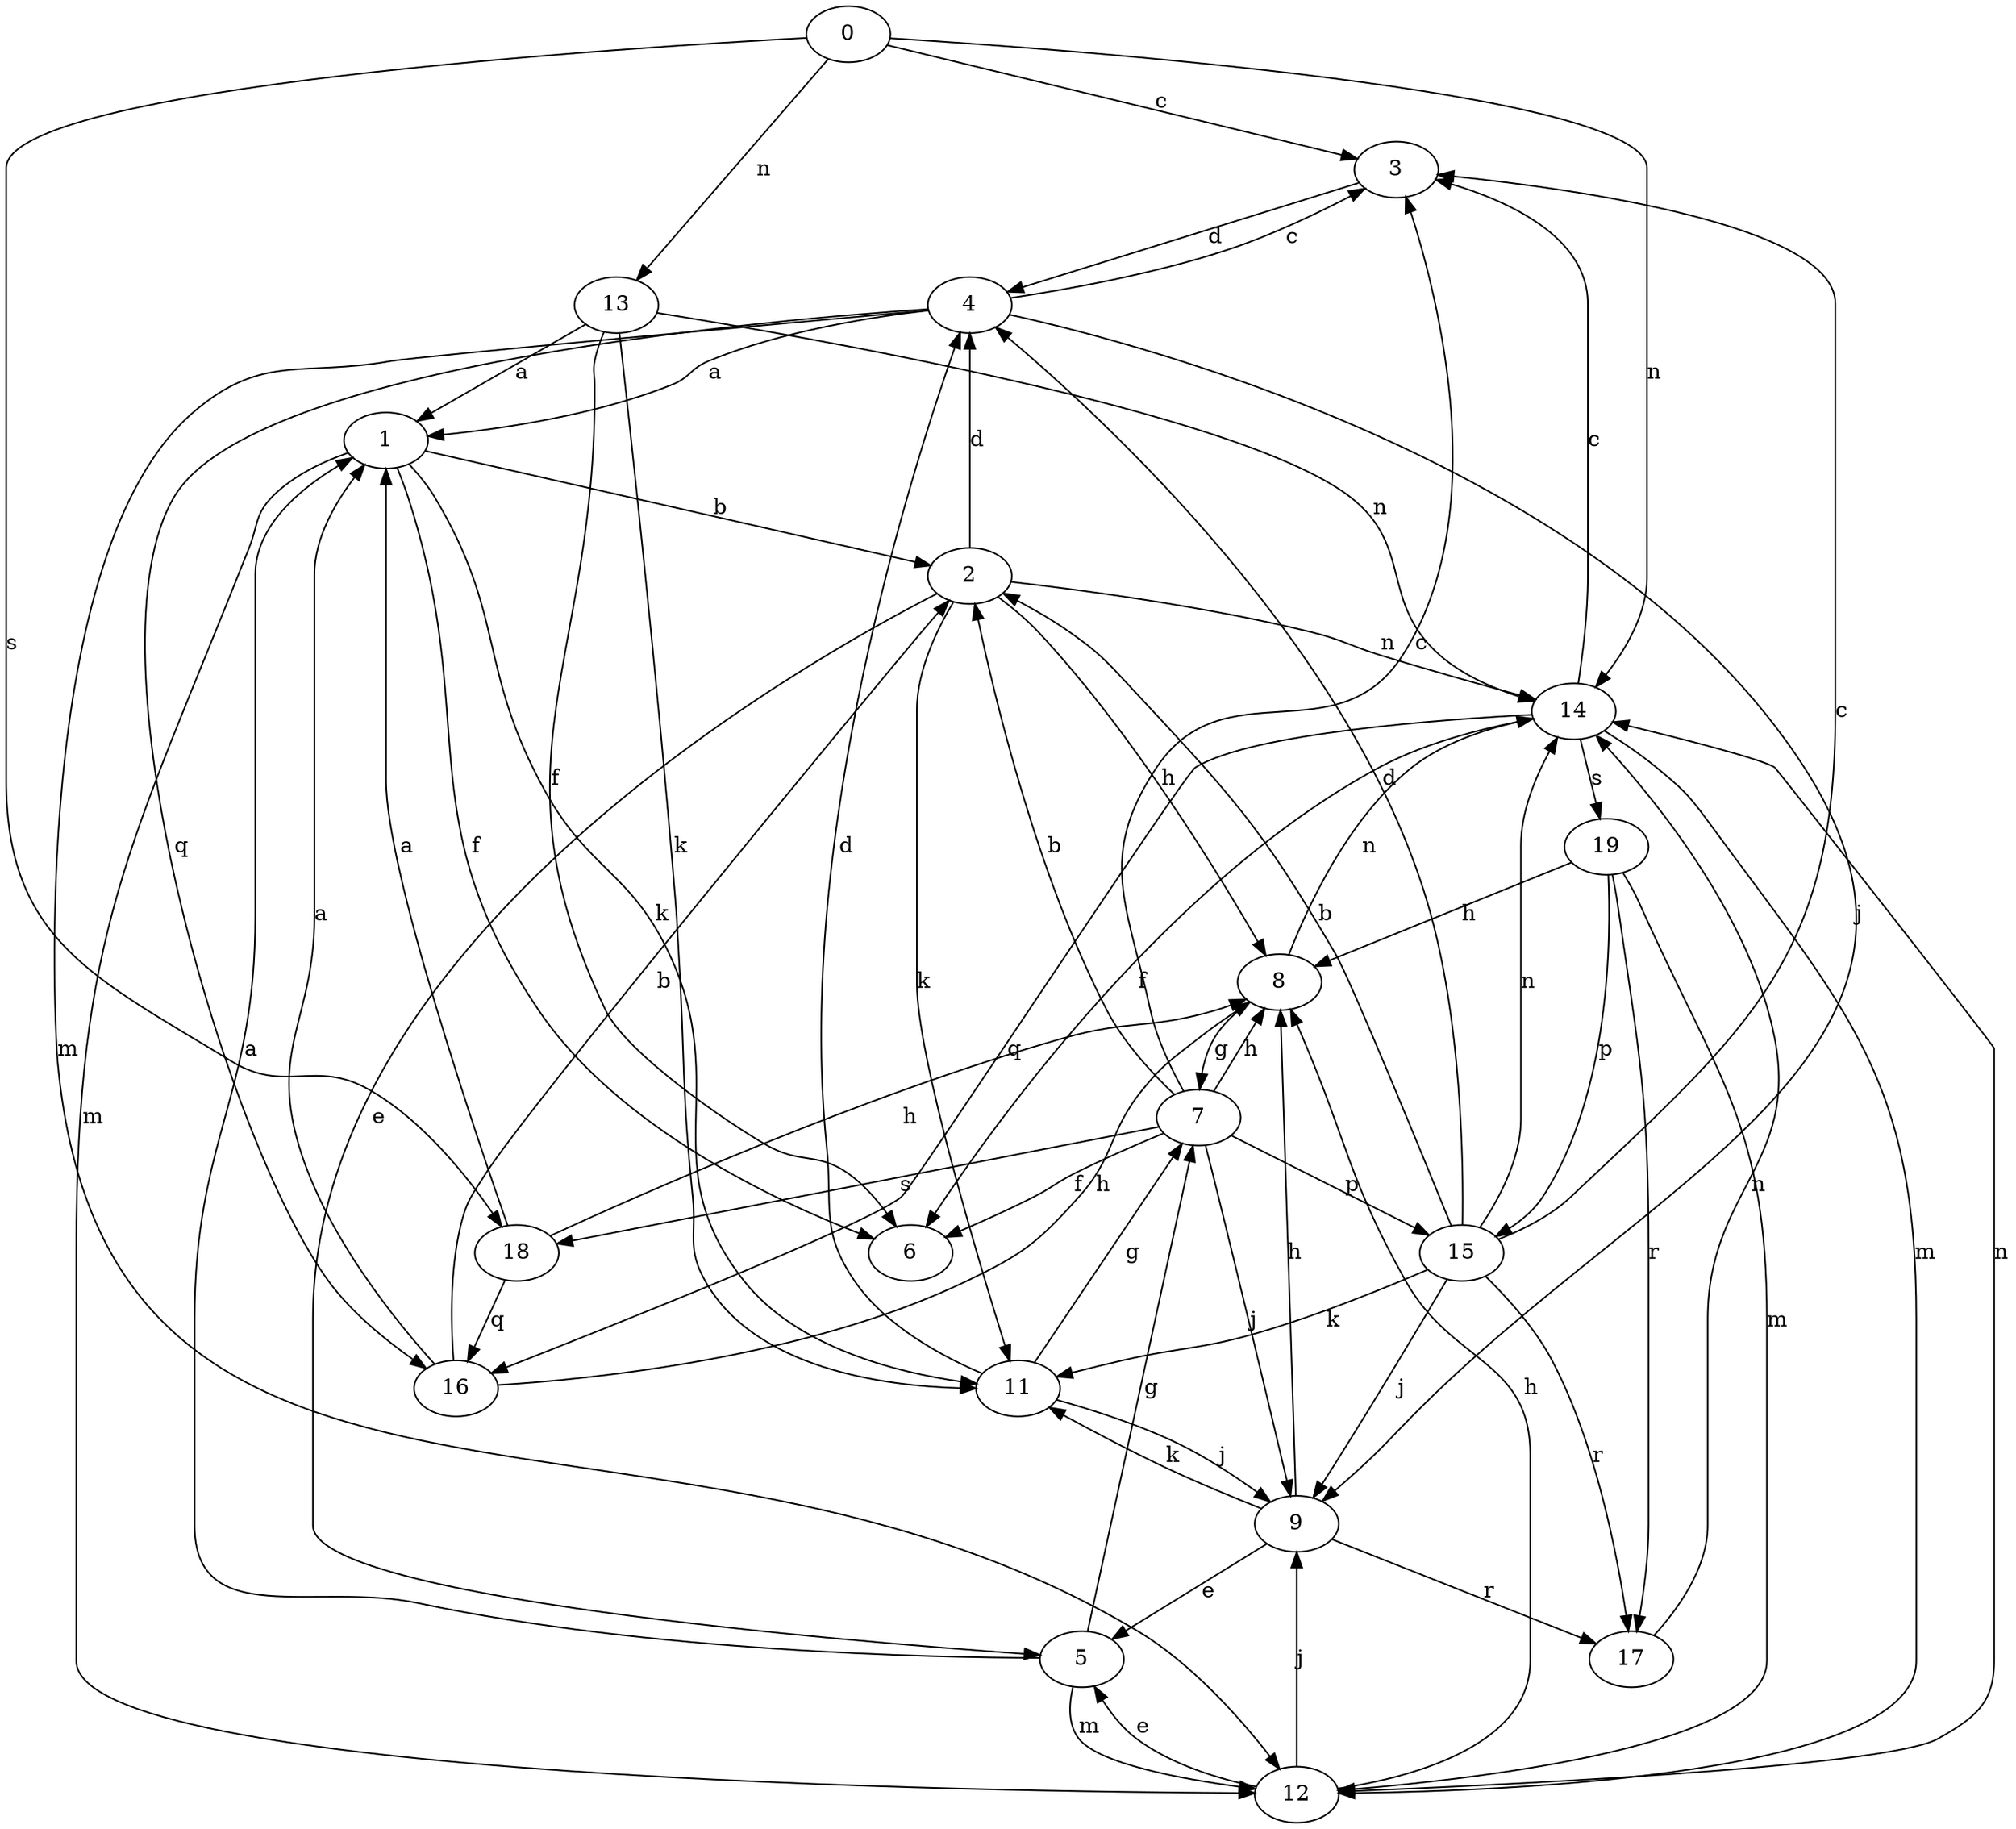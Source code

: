 strict digraph  {
0;
1;
2;
3;
4;
5;
6;
7;
8;
9;
11;
12;
13;
14;
15;
16;
17;
18;
19;
0 -> 3  [label=c];
0 -> 13  [label=n];
0 -> 14  [label=n];
0 -> 18  [label=s];
1 -> 2  [label=b];
1 -> 6  [label=f];
1 -> 11  [label=k];
1 -> 12  [label=m];
2 -> 4  [label=d];
2 -> 5  [label=e];
2 -> 8  [label=h];
2 -> 11  [label=k];
2 -> 14  [label=n];
3 -> 4  [label=d];
4 -> 1  [label=a];
4 -> 3  [label=c];
4 -> 9  [label=j];
4 -> 12  [label=m];
4 -> 16  [label=q];
5 -> 1  [label=a];
5 -> 7  [label=g];
5 -> 12  [label=m];
7 -> 2  [label=b];
7 -> 3  [label=c];
7 -> 6  [label=f];
7 -> 8  [label=h];
7 -> 9  [label=j];
7 -> 15  [label=p];
7 -> 18  [label=s];
8 -> 7  [label=g];
8 -> 14  [label=n];
9 -> 5  [label=e];
9 -> 8  [label=h];
9 -> 11  [label=k];
9 -> 17  [label=r];
11 -> 4  [label=d];
11 -> 7  [label=g];
11 -> 9  [label=j];
12 -> 5  [label=e];
12 -> 8  [label=h];
12 -> 9  [label=j];
12 -> 14  [label=n];
13 -> 1  [label=a];
13 -> 6  [label=f];
13 -> 11  [label=k];
13 -> 14  [label=n];
14 -> 3  [label=c];
14 -> 6  [label=f];
14 -> 12  [label=m];
14 -> 16  [label=q];
14 -> 19  [label=s];
15 -> 2  [label=b];
15 -> 3  [label=c];
15 -> 4  [label=d];
15 -> 9  [label=j];
15 -> 11  [label=k];
15 -> 14  [label=n];
15 -> 17  [label=r];
16 -> 1  [label=a];
16 -> 2  [label=b];
16 -> 8  [label=h];
17 -> 14  [label=n];
18 -> 1  [label=a];
18 -> 8  [label=h];
18 -> 16  [label=q];
19 -> 8  [label=h];
19 -> 12  [label=m];
19 -> 15  [label=p];
19 -> 17  [label=r];
}
